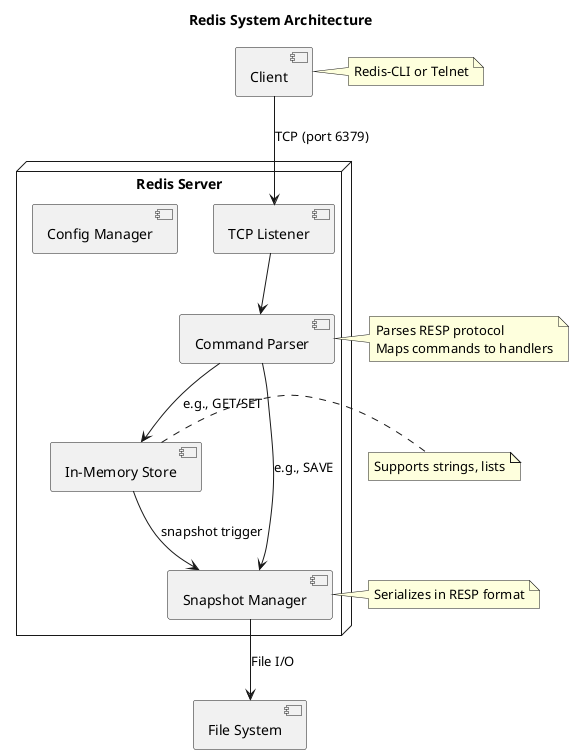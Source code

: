 @startuml
title Redis System Architecture

node "Redis Server" {
    [TCP Listener]
    [Command Parser]
    [Config Manager]
    [Snapshot Manager]
    [In-Memory Store]
}

[Client] --> [TCP Listener] : TCP (port 6379)
[TCP Listener] --> [Command Parser]
[Command Parser] --> [In-Memory Store] : e.g., GET/SET
[Command Parser] --> [Snapshot Manager] : e.g., SAVE
[In-Memory Store] --> [Snapshot Manager] : snapshot trigger
[Snapshot Manager] --> [File System] : File I/O

' Notes
note right of [Client]
Redis-CLI or Telnet
end note

note right of [Command Parser]
Parses RESP protocol
Maps commands to handlers
end note

note right of [In-Memory Store]
Supports strings, lists
end note

note right of [Snapshot Manager]
Serializes in RESP format
end note

@enduml
